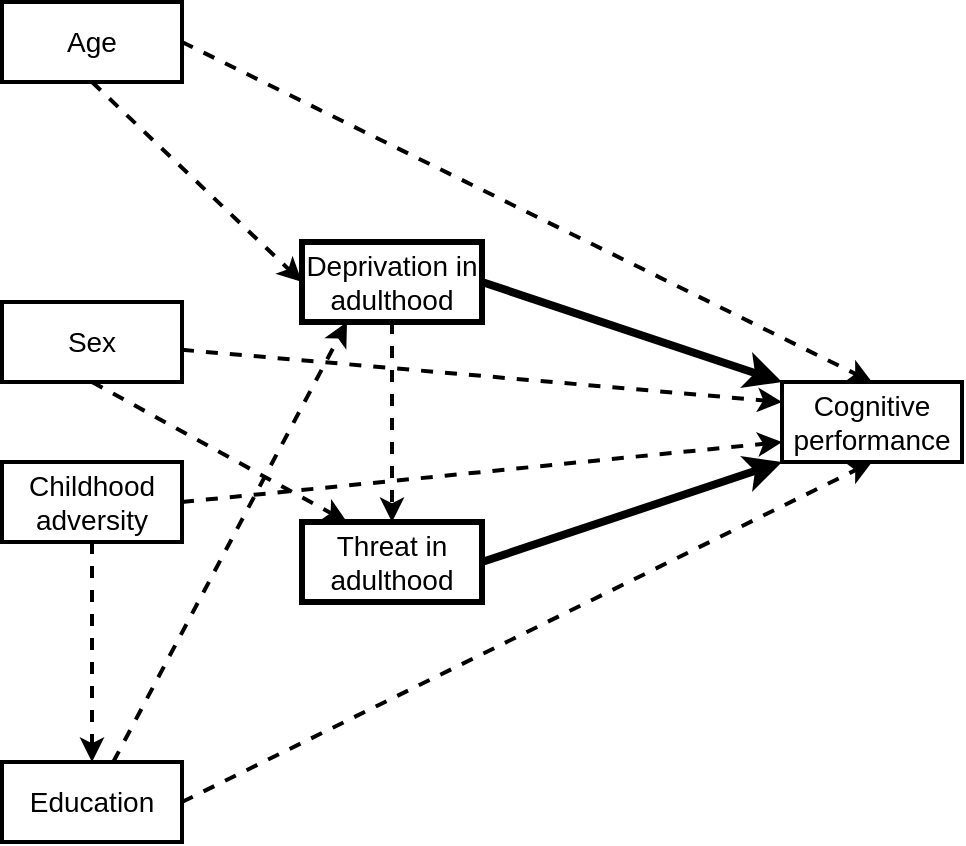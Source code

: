 <mxfile version="24.7.17">
  <diagram name="Pagina-1" id="qHoe5zYeYaloRSKfI3Ek">
    <mxGraphModel dx="1050" dy="530" grid="1" gridSize="10" guides="1" tooltips="1" connect="1" arrows="1" fold="1" page="1" pageScale="1" pageWidth="827" pageHeight="1169" math="1" shadow="0">
      <root>
        <mxCell id="0" />
        <mxCell id="1" parent="0" />
        <mxCell id="uaWJYPHXLW9po31nBtHx-27" style="edgeStyle=none;shape=connector;rounded=0;orthogonalLoop=1;jettySize=auto;html=1;entryX=0;entryY=0;entryDx=0;entryDy=0;strokeColor=#000000;strokeWidth=4;align=center;verticalAlign=middle;fontFamily=Helvetica;fontSize=11;fontColor=default;labelBackgroundColor=default;endArrow=classic;exitX=1;exitY=0.5;exitDx=0;exitDy=0;" parent="1" source="uaWJYPHXLW9po31nBtHx-3" target="uaWJYPHXLW9po31nBtHx-14" edge="1">
          <mxGeometry relative="1" as="geometry" />
        </mxCell>
        <mxCell id="uaWJYPHXLW9po31nBtHx-92" style="edgeStyle=none;shape=connector;rounded=0;orthogonalLoop=1;jettySize=auto;html=1;entryX=0.5;entryY=0;entryDx=0;entryDy=0;strokeColor=#000000;strokeWidth=2;align=center;verticalAlign=middle;fontFamily=Helvetica;fontSize=11;fontColor=default;labelBackgroundColor=default;endArrow=classic;dashed=1;" parent="1" source="uaWJYPHXLW9po31nBtHx-3" target="uaWJYPHXLW9po31nBtHx-91" edge="1">
          <mxGeometry relative="1" as="geometry" />
        </mxCell>
        <mxCell id="uaWJYPHXLW9po31nBtHx-3" value="&lt;span style=&quot;font-size: 14px;&quot;&gt;Deprivation in adulthood&lt;/span&gt;" style="rounded=0;whiteSpace=wrap;html=1;strokeWidth=3;strokeColor=#000000;" parent="1" vertex="1">
          <mxGeometry x="240" y="160" width="90" height="40" as="geometry" />
        </mxCell>
        <mxCell id="uaWJYPHXLW9po31nBtHx-95" style="edgeStyle=none;shape=connector;rounded=0;orthogonalLoop=1;jettySize=auto;html=1;strokeColor=#000000;strokeWidth=2;align=center;verticalAlign=middle;fontFamily=Helvetica;fontSize=11;fontColor=default;labelBackgroundColor=default;endArrow=classic;entryX=0.25;entryY=1;entryDx=0;entryDy=0;dashed=1;" parent="1" source="uaWJYPHXLW9po31nBtHx-6" target="uaWJYPHXLW9po31nBtHx-3" edge="1">
          <mxGeometry relative="1" as="geometry">
            <mxPoint x="230" y="190" as="targetPoint" />
          </mxGeometry>
        </mxCell>
        <mxCell id="uaWJYPHXLW9po31nBtHx-100" style="edgeStyle=none;shape=connector;rounded=0;orthogonalLoop=1;jettySize=auto;html=1;entryX=0.5;entryY=1;entryDx=0;entryDy=0;strokeColor=#000000;strokeWidth=2;align=center;verticalAlign=middle;fontFamily=Helvetica;fontSize=11;fontColor=default;labelBackgroundColor=default;endArrow=classic;exitX=1;exitY=0.5;exitDx=0;exitDy=0;dashed=1;" parent="1" source="uaWJYPHXLW9po31nBtHx-6" target="uaWJYPHXLW9po31nBtHx-14" edge="1">
          <mxGeometry relative="1" as="geometry" />
        </mxCell>
        <mxCell id="uaWJYPHXLW9po31nBtHx-6" value="&lt;font style=&quot;font-size: 14px;&quot;&gt;Education&lt;/font&gt;" style="rounded=0;whiteSpace=wrap;html=1;strokeColor=#000000;strokeWidth=2;" parent="1" vertex="1">
          <mxGeometry x="90" y="420" width="90" height="40" as="geometry" />
        </mxCell>
        <mxCell id="uaWJYPHXLW9po31nBtHx-22" style="edgeStyle=none;shape=connector;rounded=0;orthogonalLoop=1;jettySize=auto;html=1;entryX=0.5;entryY=0;entryDx=0;entryDy=0;strokeColor=#000000;strokeWidth=2;align=center;verticalAlign=middle;fontFamily=Helvetica;fontSize=11;fontColor=default;labelBackgroundColor=default;endArrow=classic;dashed=1;" parent="1" source="uaWJYPHXLW9po31nBtHx-10" target="uaWJYPHXLW9po31nBtHx-6" edge="1">
          <mxGeometry relative="1" as="geometry" />
        </mxCell>
        <mxCell id="uaWJYPHXLW9po31nBtHx-96" style="edgeStyle=none;shape=connector;rounded=0;orthogonalLoop=1;jettySize=auto;html=1;entryX=0;entryY=0.75;entryDx=0;entryDy=0;strokeColor=#000000;strokeWidth=2;align=center;verticalAlign=middle;fontFamily=Helvetica;fontSize=11;fontColor=default;labelBackgroundColor=default;endArrow=classic;exitX=1;exitY=0.5;exitDx=0;exitDy=0;dashed=1;" parent="1" source="uaWJYPHXLW9po31nBtHx-10" target="uaWJYPHXLW9po31nBtHx-14" edge="1">
          <mxGeometry relative="1" as="geometry" />
        </mxCell>
        <mxCell id="uaWJYPHXLW9po31nBtHx-10" value="&lt;font style=&quot;font-size: 14px;&quot;&gt;Childhood&lt;/font&gt;&lt;div style=&quot;font-size: 14px;&quot;&gt;&lt;font style=&quot;font-size: 14px;&quot;&gt;adversity&lt;/font&gt;&lt;/div&gt;" style="rounded=0;whiteSpace=wrap;html=1;strokeColor=#000000;strokeWidth=2;" parent="1" vertex="1">
          <mxGeometry x="90" y="270" width="90" height="40" as="geometry" />
        </mxCell>
        <mxCell id="uaWJYPHXLW9po31nBtHx-94" style="edgeStyle=none;shape=connector;rounded=0;orthogonalLoop=1;jettySize=auto;html=1;entryX=0;entryY=0.5;entryDx=0;entryDy=0;strokeColor=#000000;strokeWidth=2;align=center;verticalAlign=middle;fontFamily=Helvetica;fontSize=11;fontColor=default;labelBackgroundColor=default;endArrow=classic;exitX=0.5;exitY=1;exitDx=0;exitDy=0;dashed=1;" parent="1" source="uaWJYPHXLW9po31nBtHx-13" target="uaWJYPHXLW9po31nBtHx-3" edge="1">
          <mxGeometry relative="1" as="geometry" />
        </mxCell>
        <mxCell id="uaWJYPHXLW9po31nBtHx-98" style="edgeStyle=none;shape=connector;rounded=0;orthogonalLoop=1;jettySize=auto;html=1;entryX=0.5;entryY=0;entryDx=0;entryDy=0;strokeColor=#000000;strokeWidth=2;align=center;verticalAlign=middle;fontFamily=Helvetica;fontSize=11;fontColor=default;labelBackgroundColor=default;endArrow=classic;exitX=1;exitY=0.5;exitDx=0;exitDy=0;dashed=1;" parent="1" source="uaWJYPHXLW9po31nBtHx-13" target="uaWJYPHXLW9po31nBtHx-14" edge="1">
          <mxGeometry relative="1" as="geometry" />
        </mxCell>
        <mxCell id="uaWJYPHXLW9po31nBtHx-13" value="&lt;font style=&quot;font-size: 14px;&quot;&gt;Age&lt;/font&gt;" style="rounded=0;whiteSpace=wrap;html=1;strokeColor=#000000;strokeWidth=2;" parent="1" vertex="1">
          <mxGeometry x="90" y="40" width="90" height="40" as="geometry" />
        </mxCell>
        <mxCell id="uaWJYPHXLW9po31nBtHx-14" value="&lt;font style=&quot;font-size: 14px;&quot;&gt;Cognitive performance&lt;/font&gt;" style="rounded=0;whiteSpace=wrap;html=1;strokeWidth=2;strokeColor=#000000;" parent="1" vertex="1">
          <mxGeometry x="480" y="230" width="90" height="40" as="geometry" />
        </mxCell>
        <mxCell id="uaWJYPHXLW9po31nBtHx-101" style="edgeStyle=none;shape=connector;rounded=0;orthogonalLoop=1;jettySize=auto;html=1;entryX=0.25;entryY=0;entryDx=0;entryDy=0;strokeColor=#000000;strokeWidth=2;align=center;verticalAlign=middle;fontFamily=Helvetica;fontSize=11;fontColor=default;labelBackgroundColor=default;endArrow=classic;exitX=0.5;exitY=1;exitDx=0;exitDy=0;dashed=1;" parent="1" source="uaWJYPHXLW9po31nBtHx-17" target="uaWJYPHXLW9po31nBtHx-91" edge="1">
          <mxGeometry relative="1" as="geometry" />
        </mxCell>
        <mxCell id="uaWJYPHXLW9po31nBtHx-102" style="edgeStyle=none;shape=connector;rounded=0;orthogonalLoop=1;jettySize=auto;html=1;entryX=0;entryY=0.25;entryDx=0;entryDy=0;strokeColor=#000000;strokeWidth=2;align=center;verticalAlign=middle;fontFamily=Helvetica;fontSize=11;fontColor=default;labelBackgroundColor=default;endArrow=classic;dashed=1;" parent="1" source="uaWJYPHXLW9po31nBtHx-17" target="uaWJYPHXLW9po31nBtHx-14" edge="1">
          <mxGeometry relative="1" as="geometry" />
        </mxCell>
        <mxCell id="uaWJYPHXLW9po31nBtHx-17" value="&lt;font style=&quot;font-size: 14px;&quot;&gt;Sex&lt;/font&gt;" style="rounded=0;whiteSpace=wrap;html=1;strokeColor=#000000;strokeWidth=2;" parent="1" vertex="1">
          <mxGeometry x="90" y="190" width="90" height="40" as="geometry" />
        </mxCell>
        <mxCell id="uaWJYPHXLW9po31nBtHx-93" style="edgeStyle=none;shape=connector;rounded=0;orthogonalLoop=1;jettySize=auto;html=1;entryX=0;entryY=1;entryDx=0;entryDy=0;strokeColor=#000000;strokeWidth=4;align=center;verticalAlign=middle;fontFamily=Helvetica;fontSize=11;fontColor=default;labelBackgroundColor=default;endArrow=classic;exitX=1;exitY=0.5;exitDx=0;exitDy=0;exitPerimeter=0;" parent="1" source="uaWJYPHXLW9po31nBtHx-91" target="uaWJYPHXLW9po31nBtHx-14" edge="1">
          <mxGeometry relative="1" as="geometry" />
        </mxCell>
        <mxCell id="uaWJYPHXLW9po31nBtHx-91" value="&lt;span style=&quot;font-size: 14px;&quot;&gt;Threat in adulthood&lt;/span&gt;" style="rounded=0;whiteSpace=wrap;html=1;strokeWidth=3;strokeColor=#000000;" parent="1" vertex="1">
          <mxGeometry x="240" y="300" width="90" height="40" as="geometry" />
        </mxCell>
      </root>
    </mxGraphModel>
  </diagram>
</mxfile>
